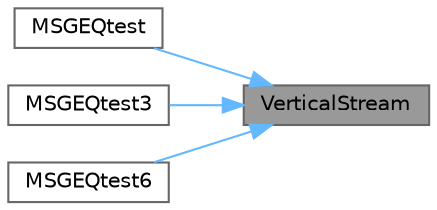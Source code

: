 digraph "VerticalStream"
{
 // INTERACTIVE_SVG=YES
 // LATEX_PDF_SIZE
  bgcolor="transparent";
  edge [fontname=Helvetica,fontsize=10,labelfontname=Helvetica,labelfontsize=10];
  node [fontname=Helvetica,fontsize=10,shape=box,height=0.2,width=0.4];
  rankdir="RL";
  Node1 [id="Node000001",label="VerticalStream",height=0.2,width=0.4,color="gray40", fillcolor="grey60", style="filled", fontcolor="black",tooltip=" "];
  Node1 -> Node2 [id="edge1_Node000001_Node000002",dir="back",color="steelblue1",style="solid",tooltip=" "];
  Node2 [id="Node000002",label="MSGEQtest",height=0.2,width=0.4,color="grey40", fillcolor="white", style="filled",URL="$d6/d43/funky_8cpp_a539e99e0d092dc1bfe7693a76f48674f.html#a539e99e0d092dc1bfe7693a76f48674f",tooltip=" "];
  Node1 -> Node3 [id="edge2_Node000001_Node000003",dir="back",color="steelblue1",style="solid",tooltip=" "];
  Node3 [id="Node000003",label="MSGEQtest3",height=0.2,width=0.4,color="grey40", fillcolor="white", style="filled",URL="$d6/d43/funky_8cpp_aea4934e42e2820e06fb1cd2f5680505d.html#aea4934e42e2820e06fb1cd2f5680505d",tooltip=" "];
  Node1 -> Node4 [id="edge3_Node000001_Node000004",dir="back",color="steelblue1",style="solid",tooltip=" "];
  Node4 [id="Node000004",label="MSGEQtest6",height=0.2,width=0.4,color="grey40", fillcolor="white", style="filled",URL="$d6/d43/funky_8cpp_a3c155c16bcc5a9546fdde62fde9c20e1.html#a3c155c16bcc5a9546fdde62fde9c20e1",tooltip=" "];
}
